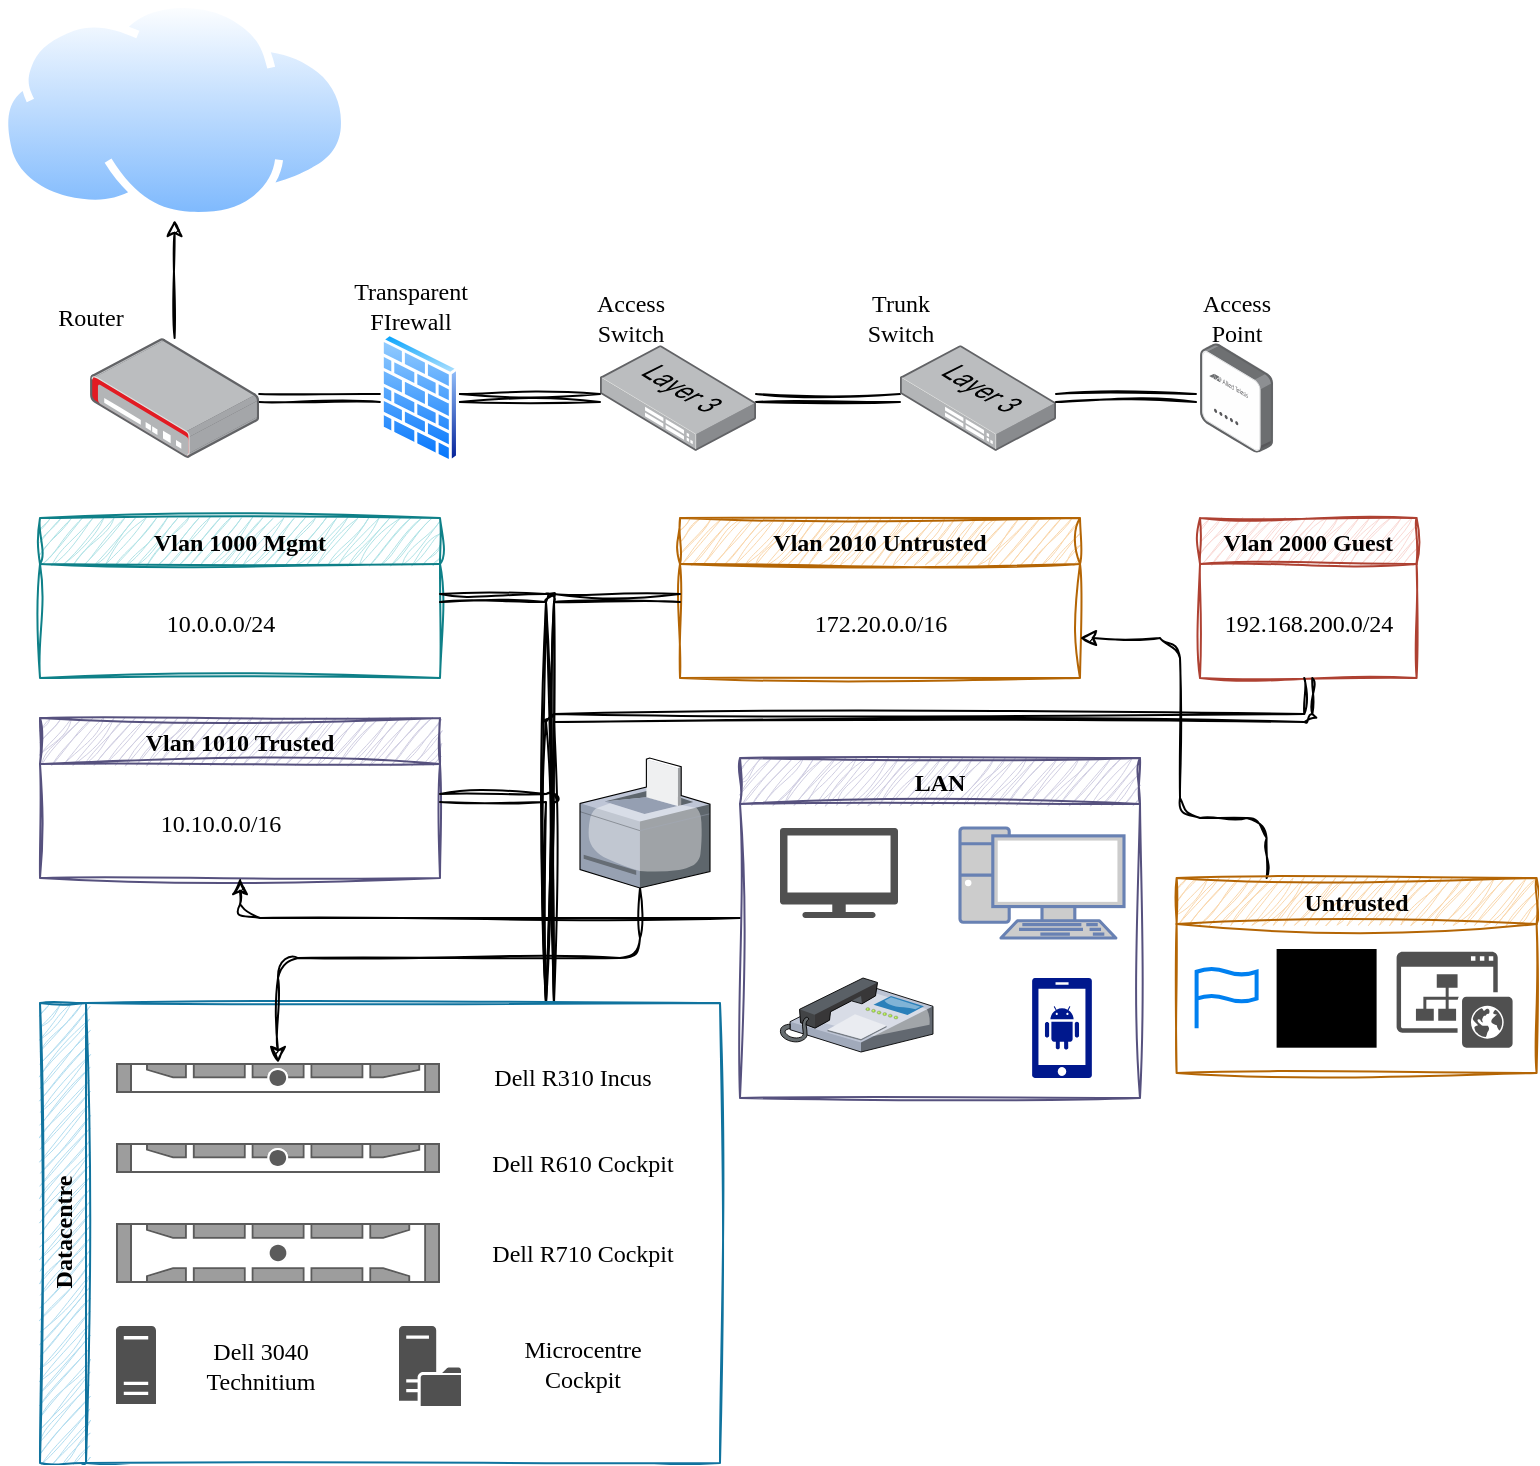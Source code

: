<mxfile version="25.0.3">
  <diagram name="Page-1" id="ADvmX23wc7LTFwuVOcmR">
    <mxGraphModel dx="1188" dy="619" grid="1" gridSize="10" guides="1" tooltips="1" connect="1" arrows="1" fold="1" page="1" pageScale="1" pageWidth="827" pageHeight="1169" math="0" shadow="0">
      <root>
        <mxCell id="0" />
        <mxCell id="1" parent="0" />
        <mxCell id="qXsICdhWXg5G4tMMJYqc-31" style="edgeStyle=orthogonalEdgeStyle;rounded=0;orthogonalLoop=1;jettySize=auto;html=1;shape=link;sketch=1;curveFitting=1;jiggle=2;fontFamily=Comic Sans MS;" edge="1" parent="1" source="qXsICdhWXg5G4tMMJYqc-19" target="qXsICdhWXg5G4tMMJYqc-27">
          <mxGeometry relative="1" as="geometry" />
        </mxCell>
        <mxCell id="qXsICdhWXg5G4tMMJYqc-19" value="" style="image;points=[];aspect=fixed;html=1;align=center;shadow=0;dashed=0;image=img/lib/allied_telesis/switch/Switch_24_port_L3_Alternative.svg;fontFamily=Comic Sans MS;" vertex="1" parent="1">
          <mxGeometry x="300" y="213.6" width="78" height="52.8" as="geometry" />
        </mxCell>
        <mxCell id="qXsICdhWXg5G4tMMJYqc-28" style="edgeStyle=orthogonalEdgeStyle;rounded=1;orthogonalLoop=1;jettySize=auto;html=1;sketch=1;curveFitting=1;jiggle=2;fontFamily=Comic Sans MS;curved=0;" edge="1" parent="1" source="qXsICdhWXg5G4tMMJYqc-20" target="qXsICdhWXg5G4tMMJYqc-24">
          <mxGeometry relative="1" as="geometry" />
        </mxCell>
        <mxCell id="qXsICdhWXg5G4tMMJYqc-29" style="edgeStyle=orthogonalEdgeStyle;rounded=0;orthogonalLoop=1;jettySize=auto;html=1;entryX=0;entryY=0.5;entryDx=0;entryDy=0;shape=link;sketch=1;curveFitting=1;jiggle=2;fontFamily=Comic Sans MS;" edge="1" parent="1" source="qXsICdhWXg5G4tMMJYqc-20" target="qXsICdhWXg5G4tMMJYqc-22">
          <mxGeometry relative="1" as="geometry" />
        </mxCell>
        <mxCell id="qXsICdhWXg5G4tMMJYqc-20" value="" style="image;points=[];aspect=fixed;html=1;align=center;shadow=0;dashed=0;image=img/lib/allied_telesis/security/Router_VPN.svg;fontFamily=Comic Sans MS;" vertex="1" parent="1">
          <mxGeometry x="45.02" y="210" width="84.55" height="60" as="geometry" />
        </mxCell>
        <mxCell id="qXsICdhWXg5G4tMMJYqc-30" style="edgeStyle=orthogonalEdgeStyle;rounded=0;orthogonalLoop=1;jettySize=auto;html=1;shape=link;sketch=1;curveFitting=1;jiggle=2;fontFamily=Comic Sans MS;" edge="1" parent="1" source="qXsICdhWXg5G4tMMJYqc-22" target="qXsICdhWXg5G4tMMJYqc-19">
          <mxGeometry relative="1" as="geometry" />
        </mxCell>
        <mxCell id="qXsICdhWXg5G4tMMJYqc-22" value="" style="image;aspect=fixed;perimeter=ellipsePerimeter;html=1;align=center;shadow=0;dashed=0;spacingTop=3;image=img/lib/active_directory/firewall.svg;fontFamily=Comic Sans MS;" vertex="1" parent="1">
          <mxGeometry x="190" y="207.4" width="39.77" height="65.2" as="geometry" />
        </mxCell>
        <mxCell id="qXsICdhWXg5G4tMMJYqc-23" value="" style="image;points=[];aspect=fixed;html=1;align=center;shadow=0;dashed=0;image=img/lib/allied_telesis/wireless/Access_Point_Indoor.svg;fontFamily=Comic Sans MS;" vertex="1" parent="1">
          <mxGeometry x="600" y="212.7" width="36.6" height="54.6" as="geometry" />
        </mxCell>
        <mxCell id="qXsICdhWXg5G4tMMJYqc-24" value="" style="image;aspect=fixed;perimeter=ellipsePerimeter;html=1;align=center;shadow=0;dashed=0;spacingTop=3;image=img/lib/active_directory/internet_cloud.svg;fontFamily=Comic Sans MS;imageBackground=none;" vertex="1" parent="1">
          <mxGeometry y="41" width="174.6" height="110" as="geometry" />
        </mxCell>
        <mxCell id="qXsICdhWXg5G4tMMJYqc-27" value="" style="image;points=[];aspect=fixed;html=1;align=center;shadow=0;dashed=0;image=img/lib/allied_telesis/switch/Switch_24_port_L3_Alternative.svg;fontFamily=Comic Sans MS;" vertex="1" parent="1">
          <mxGeometry x="450" y="213.6" width="78" height="52.8" as="geometry" />
        </mxCell>
        <mxCell id="qXsICdhWXg5G4tMMJYqc-32" style="edgeStyle=orthogonalEdgeStyle;rounded=0;orthogonalLoop=1;jettySize=auto;html=1;entryX=-0.055;entryY=0.5;entryDx=0;entryDy=0;entryPerimeter=0;shape=link;sketch=1;curveFitting=1;jiggle=2;fontFamily=Comic Sans MS;" edge="1" parent="1" source="qXsICdhWXg5G4tMMJYqc-27" target="qXsICdhWXg5G4tMMJYqc-23">
          <mxGeometry relative="1" as="geometry" />
        </mxCell>
        <mxCell id="qXsICdhWXg5G4tMMJYqc-33" value="Transparent&lt;div&gt;FIrewall&lt;/div&gt;" style="text;html=1;align=center;verticalAlign=middle;resizable=0;points=[];autosize=1;strokeColor=none;fillColor=none;fontFamily=Comic Sans MS;" vertex="1" parent="1">
          <mxGeometry x="160" y="173.6" width="90" height="40" as="geometry" />
        </mxCell>
        <mxCell id="qXsICdhWXg5G4tMMJYqc-34" value="Router" style="text;html=1;align=center;verticalAlign=middle;resizable=0;points=[];autosize=1;strokeColor=none;fillColor=none;fontFamily=Comic Sans MS;" vertex="1" parent="1">
          <mxGeometry x="15" y="185" width="60" height="30" as="geometry" />
        </mxCell>
        <mxCell id="qXsICdhWXg5G4tMMJYqc-35" value="Access&lt;div&gt;Switch&lt;/div&gt;" style="text;html=1;align=center;verticalAlign=middle;resizable=0;points=[];autosize=1;strokeColor=none;fillColor=none;fontFamily=Comic Sans MS;" vertex="1" parent="1">
          <mxGeometry x="285" y="180" width="60" height="40" as="geometry" />
        </mxCell>
        <mxCell id="qXsICdhWXg5G4tMMJYqc-36" value="Access&lt;div&gt;Point&lt;/div&gt;" style="text;html=1;align=center;verticalAlign=middle;resizable=0;points=[];autosize=1;strokeColor=none;fillColor=none;fontFamily=Comic Sans MS;" vertex="1" parent="1">
          <mxGeometry x="588.3" y="180" width="60" height="40" as="geometry" />
        </mxCell>
        <mxCell id="qXsICdhWXg5G4tMMJYqc-37" value="Trunk&lt;br&gt;&lt;div&gt;Switch&lt;/div&gt;" style="text;html=1;align=center;verticalAlign=middle;resizable=0;points=[];autosize=1;strokeColor=none;fillColor=none;fontFamily=Comic Sans MS;" vertex="1" parent="1">
          <mxGeometry x="420" y="180" width="60" height="40" as="geometry" />
        </mxCell>
        <mxCell id="qXsICdhWXg5G4tMMJYqc-40" value="Vlan 1000 Mgmt" style="swimlane;startSize=23;fillColor=#b0e3e6;strokeColor=#0e8088;sketch=1;curveFitting=1;jiggle=2;fontFamily=Comic Sans MS;rounded=0;glass=0;" vertex="1" parent="1">
          <mxGeometry x="20" y="300" width="200" height="80" as="geometry" />
        </mxCell>
        <mxCell id="qXsICdhWXg5G4tMMJYqc-41" value="Vlan 1010 Trusted" style="swimlane;fillColor=#d0cee2;strokeColor=#56517e;sketch=1;curveFitting=1;jiggle=2;fontFamily=Comic Sans MS;rounded=0;glass=0;" vertex="1" parent="1">
          <mxGeometry x="20" y="400" width="200" height="80" as="geometry" />
        </mxCell>
        <mxCell id="qXsICdhWXg5G4tMMJYqc-97" value="10.10.0.0/16" style="text;html=1;align=center;verticalAlign=middle;resizable=0;points=[];autosize=1;strokeColor=none;fillColor=none;fontFamily=Comic Sans MS;" vertex="1" parent="qXsICdhWXg5G4tMMJYqc-41">
          <mxGeometry x="45" y="38" width="90" height="30" as="geometry" />
        </mxCell>
        <mxCell id="qXsICdhWXg5G4tMMJYqc-42" value="Vlan 2000 Guest" style="swimlane;startSize=23;fillColor=#fad9d5;strokeColor=#ae4132;sketch=1;curveFitting=1;jiggle=2;fontFamily=Comic Sans MS;rounded=0;glass=0;" vertex="1" parent="1">
          <mxGeometry x="600" y="300" width="108.3" height="80" as="geometry" />
        </mxCell>
        <mxCell id="qXsICdhWXg5G4tMMJYqc-100" value="192.168.200.0/24" style="text;html=1;align=center;verticalAlign=middle;resizable=0;points=[];autosize=1;strokeColor=none;fillColor=none;fontFamily=Comic Sans MS;" vertex="1" parent="qXsICdhWXg5G4tMMJYqc-42">
          <mxGeometry x="-5.85" y="38" width="120" height="30" as="geometry" />
        </mxCell>
        <mxCell id="qXsICdhWXg5G4tMMJYqc-43" value="Vlan 2010 Untrusted" style="swimlane;fillColor=#fad7ac;strokeColor=#b46504;sketch=1;curveFitting=1;jiggle=2;fontFamily=Comic Sans MS;rounded=0;glass=0;" vertex="1" parent="1">
          <mxGeometry x="340" y="300" width="200" height="80" as="geometry" />
        </mxCell>
        <mxCell id="qXsICdhWXg5G4tMMJYqc-63" style="edgeStyle=orthogonalEdgeStyle;rounded=1;orthogonalLoop=1;jettySize=auto;html=1;exitX=0.75;exitY=0;exitDx=0;exitDy=0;entryX=1;entryY=0.5;entryDx=0;entryDy=0;shape=link;sketch=1;curveFitting=1;jiggle=2;fontFamily=Comic Sans MS;" edge="1" parent="1" source="qXsICdhWXg5G4tMMJYqc-45" target="qXsICdhWXg5G4tMMJYqc-40">
          <mxGeometry relative="1" as="geometry" />
        </mxCell>
        <mxCell id="qXsICdhWXg5G4tMMJYqc-64" style="edgeStyle=orthogonalEdgeStyle;rounded=1;orthogonalLoop=1;jettySize=auto;html=1;exitX=0.75;exitY=0;exitDx=0;exitDy=0;entryX=1;entryY=0.5;entryDx=0;entryDy=0;shape=link;sketch=1;curveFitting=1;jiggle=2;fontFamily=Comic Sans MS;" edge="1" parent="1" source="qXsICdhWXg5G4tMMJYqc-45" target="qXsICdhWXg5G4tMMJYqc-41">
          <mxGeometry relative="1" as="geometry" />
        </mxCell>
        <mxCell id="qXsICdhWXg5G4tMMJYqc-65" style="edgeStyle=orthogonalEdgeStyle;rounded=1;orthogonalLoop=1;jettySize=auto;html=1;exitX=0.75;exitY=0;exitDx=0;exitDy=0;entryX=0;entryY=0.5;entryDx=0;entryDy=0;shape=link;sketch=1;curveFitting=1;jiggle=2;fontFamily=Comic Sans MS;" edge="1" parent="1" source="qXsICdhWXg5G4tMMJYqc-45" target="qXsICdhWXg5G4tMMJYqc-43">
          <mxGeometry relative="1" as="geometry" />
        </mxCell>
        <mxCell id="qXsICdhWXg5G4tMMJYqc-66" style="edgeStyle=orthogonalEdgeStyle;rounded=1;orthogonalLoop=1;jettySize=auto;html=1;exitX=0.75;exitY=0;exitDx=0;exitDy=0;entryX=0.5;entryY=1;entryDx=0;entryDy=0;shape=link;sketch=1;curveFitting=1;jiggle=2;fontFamily=Comic Sans MS;" edge="1" parent="1" source="qXsICdhWXg5G4tMMJYqc-45" target="qXsICdhWXg5G4tMMJYqc-42">
          <mxGeometry relative="1" as="geometry">
            <Array as="points">
              <mxPoint x="275" y="400" />
              <mxPoint x="654" y="400" />
            </Array>
          </mxGeometry>
        </mxCell>
        <mxCell id="qXsICdhWXg5G4tMMJYqc-45" value="Datacentre" style="swimlane;horizontal=0;whiteSpace=wrap;html=1;movable=1;resizable=1;rotatable=1;deletable=1;editable=1;locked=0;connectable=1;fillColor=#b1ddf0;strokeColor=#10739e;fontFamily=Comic Sans MS;rounded=0;sketch=1;curveFitting=1;jiggle=2;glass=0;" vertex="1" parent="1">
          <mxGeometry x="20" y="542.5" width="340" height="230" as="geometry">
            <mxRectangle x="30" y="620" width="40" height="90" as="alternateBounds" />
          </mxGeometry>
        </mxCell>
        <mxCell id="qXsICdhWXg5G4tMMJYqc-44" value="" style="html=1;labelPosition=right;align=left;spacingLeft=15;shadow=0;dashed=0;outlineConnect=0;shape=mxgraph.rack.dell.dell_poweredge_1u;fillColor=none;strokeColor=none;fillStyle=solid;gradientColor=none;movable=1;resizable=1;rotatable=1;deletable=1;editable=1;locked=0;connectable=1;fontFamily=Comic Sans MS;" vertex="1" parent="qXsICdhWXg5G4tMMJYqc-45">
          <mxGeometry x="38" y="30" width="162" height="15" as="geometry" />
        </mxCell>
        <mxCell id="qXsICdhWXg5G4tMMJYqc-46" value="" style="html=1;labelPosition=right;align=left;spacingLeft=15;shadow=0;dashed=0;outlineConnect=0;shape=mxgraph.rack.dell.dell_poweredge_1u;fillColor=none;strokeColor=none;fillStyle=solid;gradientColor=none;movable=1;resizable=1;rotatable=1;deletable=1;editable=1;locked=0;connectable=1;fontFamily=Comic Sans MS;" vertex="1" parent="qXsICdhWXg5G4tMMJYqc-45">
          <mxGeometry x="38" y="70" width="162" height="15" as="geometry" />
        </mxCell>
        <mxCell id="qXsICdhWXg5G4tMMJYqc-47" value="" style="strokeColor=none;html=1;labelPosition=right;align=left;spacingLeft=15;shadow=0;dashed=0;outlineConnect=0;shape=mxgraph.rack.dell.dell_poweredge_2u;gradientColor=none;fillColor=none;movable=1;resizable=1;rotatable=1;deletable=1;editable=1;locked=0;connectable=1;fontFamily=Comic Sans MS;" vertex="1" parent="qXsICdhWXg5G4tMMJYqc-45">
          <mxGeometry x="38" y="110" width="162" height="30" as="geometry" />
        </mxCell>
        <mxCell id="qXsICdhWXg5G4tMMJYqc-53" value="" style="sketch=0;pointerEvents=1;shadow=0;dashed=0;html=1;strokeColor=none;fillColor=#505050;labelPosition=center;verticalLabelPosition=bottom;verticalAlign=top;outlineConnect=0;align=center;shape=mxgraph.office.servers.server_generic;movable=1;resizable=1;rotatable=1;deletable=1;editable=1;locked=0;connectable=1;fontFamily=Comic Sans MS;" vertex="1" parent="qXsICdhWXg5G4tMMJYqc-45">
          <mxGeometry x="38" y="161.5" width="20" height="39" as="geometry" />
        </mxCell>
        <mxCell id="qXsICdhWXg5G4tMMJYqc-54" value="" style="sketch=0;pointerEvents=1;shadow=0;dashed=0;html=1;strokeColor=none;fillColor=#505050;labelPosition=center;verticalLabelPosition=bottom;verticalAlign=top;outlineConnect=0;align=center;shape=mxgraph.office.servers.file_server;movable=1;resizable=1;rotatable=1;deletable=1;editable=1;locked=0;connectable=1;fontFamily=Comic Sans MS;" vertex="1" parent="qXsICdhWXg5G4tMMJYqc-45">
          <mxGeometry x="179.5" y="161.5" width="31" height="40" as="geometry" />
        </mxCell>
        <mxCell id="qXsICdhWXg5G4tMMJYqc-57" value="Dell R310 Incus" style="text;html=1;align=center;verticalAlign=middle;resizable=1;points=[];autosize=1;strokeColor=none;fillColor=none;movable=1;rotatable=1;deletable=1;editable=1;locked=0;connectable=1;fontFamily=Comic Sans MS;" vertex="1" parent="qXsICdhWXg5G4tMMJYqc-45">
          <mxGeometry x="210.5" y="22.5" width="110" height="30" as="geometry" />
        </mxCell>
        <mxCell id="qXsICdhWXg5G4tMMJYqc-58" value="Dell R610 Cockpit" style="text;html=1;align=center;verticalAlign=middle;resizable=1;points=[];autosize=1;strokeColor=none;fillColor=none;movable=1;rotatable=1;deletable=1;editable=1;locked=0;connectable=1;fontFamily=Comic Sans MS;" vertex="1" parent="qXsICdhWXg5G4tMMJYqc-45">
          <mxGeometry x="210.5" y="65" width="120" height="30" as="geometry" />
        </mxCell>
        <mxCell id="qXsICdhWXg5G4tMMJYqc-59" value="Dell R710 Cockpit" style="text;html=1;align=center;verticalAlign=middle;resizable=1;points=[];autosize=1;strokeColor=none;fillColor=none;movable=1;rotatable=1;deletable=1;editable=1;locked=0;connectable=1;fontFamily=Comic Sans MS;" vertex="1" parent="qXsICdhWXg5G4tMMJYqc-45">
          <mxGeometry x="210.5" y="110" width="120" height="30" as="geometry" />
        </mxCell>
        <mxCell id="qXsICdhWXg5G4tMMJYqc-61" value="Dell 3040&lt;div&gt;Technitium&lt;/div&gt;" style="text;html=1;align=center;verticalAlign=middle;resizable=1;points=[];autosize=1;strokeColor=none;fillColor=none;movable=1;rotatable=1;deletable=1;editable=1;locked=0;connectable=1;fontFamily=Comic Sans MS;" vertex="1" parent="qXsICdhWXg5G4tMMJYqc-45">
          <mxGeometry x="65" y="161.5" width="90" height="40" as="geometry" />
        </mxCell>
        <mxCell id="qXsICdhWXg5G4tMMJYqc-62" value="Microcentre&lt;div&gt;Cockpit&lt;/div&gt;" style="text;html=1;align=center;verticalAlign=middle;resizable=1;points=[];autosize=1;strokeColor=none;fillColor=none;movable=1;rotatable=1;deletable=1;editable=1;locked=0;connectable=1;fontFamily=Comic Sans MS;" vertex="1" parent="qXsICdhWXg5G4tMMJYqc-45">
          <mxGeometry x="225.5" y="160.5" width="90" height="40" as="geometry" />
        </mxCell>
        <mxCell id="qXsICdhWXg5G4tMMJYqc-70" style="edgeStyle=orthogonalEdgeStyle;rounded=1;orthogonalLoop=1;jettySize=auto;html=1;sketch=1;curveFitting=1;jiggle=2;fontFamily=Comic Sans MS;curved=0;" edge="1" parent="1" source="qXsICdhWXg5G4tMMJYqc-67" target="qXsICdhWXg5G4tMMJYqc-44">
          <mxGeometry relative="1" as="geometry">
            <Array as="points">
              <mxPoint x="320" y="520" />
              <mxPoint x="139" y="520" />
            </Array>
          </mxGeometry>
        </mxCell>
        <mxCell id="qXsICdhWXg5G4tMMJYqc-67" value="" style="verticalLabelPosition=bottom;sketch=0;aspect=fixed;html=1;verticalAlign=top;strokeColor=none;align=center;outlineConnect=0;shape=mxgraph.citrix.printer;fontFamily=Comic Sans MS;" vertex="1" parent="1">
          <mxGeometry x="290" y="420" width="65" height="65" as="geometry" />
        </mxCell>
        <mxCell id="qXsICdhWXg5G4tMMJYqc-74" style="edgeStyle=orthogonalEdgeStyle;rounded=1;orthogonalLoop=1;jettySize=auto;html=1;entryX=0.5;entryY=1;entryDx=0;entryDy=0;sketch=1;curveFitting=1;jiggle=2;fontFamily=Comic Sans MS;curved=0;" edge="1" parent="1" source="qXsICdhWXg5G4tMMJYqc-72" target="qXsICdhWXg5G4tMMJYqc-41">
          <mxGeometry relative="1" as="geometry">
            <Array as="points">
              <mxPoint x="120" y="500" />
            </Array>
          </mxGeometry>
        </mxCell>
        <mxCell id="qXsICdhWXg5G4tMMJYqc-72" value="LAN" style="swimlane;fillColor=#d0cee2;strokeColor=#56517e;sketch=1;curveFitting=1;jiggle=2;fontFamily=Comic Sans MS;rounded=0;glass=0;" vertex="1" parent="1">
          <mxGeometry x="370" y="420" width="200" height="170" as="geometry" />
        </mxCell>
        <mxCell id="qXsICdhWXg5G4tMMJYqc-73" value="" style="sketch=0;pointerEvents=1;shadow=0;dashed=0;html=1;strokeColor=none;fillColor=#505050;labelPosition=center;verticalLabelPosition=bottom;verticalAlign=top;outlineConnect=0;align=center;shape=mxgraph.office.devices.tv;fontFamily=Comic Sans MS;" vertex="1" parent="qXsICdhWXg5G4tMMJYqc-72">
          <mxGeometry x="20" y="35" width="59" height="45" as="geometry" />
        </mxCell>
        <mxCell id="qXsICdhWXg5G4tMMJYqc-76" value="" style="verticalLabelPosition=bottom;sketch=0;aspect=fixed;html=1;verticalAlign=top;strokeColor=none;align=center;outlineConnect=0;shape=mxgraph.citrix.ip_phone;fontFamily=Comic Sans MS;" vertex="1" parent="qXsICdhWXg5G4tMMJYqc-72">
          <mxGeometry x="20" y="110" width="76.5" height="37" as="geometry" />
        </mxCell>
        <mxCell id="qXsICdhWXg5G4tMMJYqc-78" value="" style="fontColor=#0066CC;verticalAlign=top;verticalLabelPosition=bottom;labelPosition=center;align=center;html=1;outlineConnect=0;fillColor=#CCCCCC;strokeColor=#6881B3;gradientColor=none;gradientDirection=north;strokeWidth=2;shape=mxgraph.networks.pc;fontFamily=Comic Sans MS;" vertex="1" parent="qXsICdhWXg5G4tMMJYqc-72">
          <mxGeometry x="110" y="35" width="82" height="55" as="geometry" />
        </mxCell>
        <mxCell id="qXsICdhWXg5G4tMMJYqc-81" value="" style="sketch=0;aspect=fixed;pointerEvents=1;shadow=0;dashed=0;html=1;strokeColor=none;labelPosition=center;verticalLabelPosition=bottom;verticalAlign=top;align=center;fillColor=#00188D;shape=mxgraph.mscae.enterprise.android_phone;fontFamily=Comic Sans MS;" vertex="1" parent="qXsICdhWXg5G4tMMJYqc-72">
          <mxGeometry x="146" y="110" width="30" height="50" as="geometry" />
        </mxCell>
        <mxCell id="qXsICdhWXg5G4tMMJYqc-89" style="edgeStyle=orthogonalEdgeStyle;rounded=1;orthogonalLoop=1;jettySize=auto;html=1;entryX=1;entryY=0.75;entryDx=0;entryDy=0;sketch=1;curveFitting=1;jiggle=2;fontFamily=Comic Sans MS;exitX=0.25;exitY=0;exitDx=0;exitDy=0;shadow=0;curved=0;" edge="1" parent="1" source="qXsICdhWXg5G4tMMJYqc-87" target="qXsICdhWXg5G4tMMJYqc-43">
          <mxGeometry relative="1" as="geometry">
            <Array as="points">
              <mxPoint x="633" y="450" />
              <mxPoint x="590" y="450" />
              <mxPoint x="590" y="360" />
            </Array>
          </mxGeometry>
        </mxCell>
        <mxCell id="qXsICdhWXg5G4tMMJYqc-87" value="Untrusted" style="swimlane;fillColor=#fad7ac;strokeColor=#b46504;sketch=1;curveFitting=1;jiggle=2;fontFamily=Comic Sans MS;rounded=0;glass=0;" vertex="1" parent="1">
          <mxGeometry x="588.3" y="480" width="180" height="97.5" as="geometry" />
        </mxCell>
        <mxCell id="qXsICdhWXg5G4tMMJYqc-90" value="" style="html=1;verticalLabelPosition=bottom;align=center;labelBackgroundColor=#ffffff;verticalAlign=top;strokeWidth=2;strokeColor=#0080F0;shadow=0;dashed=0;shape=mxgraph.ios7.icons.flag;fontFamily=Comic Sans MS;" vertex="1" parent="qXsICdhWXg5G4tMMJYqc-87">
          <mxGeometry x="10" y="45.17" width="30" height="30" as="geometry" />
        </mxCell>
        <mxCell id="qXsICdhWXg5G4tMMJYqc-91" value="" style="sketch=0;verticalLabelPosition=bottom;sketch=0;aspect=fixed;html=1;verticalAlign=top;strokeColor=none;fillColor=#000000;align=center;outlineConnect=0;pointerEvents=1;shape=mxgraph.citrix2.windows_app;fontFamily=Comic Sans MS;" vertex="1" parent="qXsICdhWXg5G4tMMJYqc-87">
          <mxGeometry x="50" y="35.5" width="50" height="49.345" as="geometry" />
        </mxCell>
        <mxCell id="qXsICdhWXg5G4tMMJYqc-94" value="" style="sketch=0;pointerEvents=1;shadow=0;dashed=0;html=1;strokeColor=none;fillColor=#505050;labelPosition=center;verticalLabelPosition=bottom;verticalAlign=top;outlineConnect=0;align=center;shape=mxgraph.office.sites.website_public;fontFamily=Comic Sans MS;" vertex="1" parent="qXsICdhWXg5G4tMMJYqc-87">
          <mxGeometry x="110" y="36.84" width="58" height="48" as="geometry" />
        </mxCell>
        <mxCell id="qXsICdhWXg5G4tMMJYqc-96" value="10.0.0.0/24" style="text;html=1;align=center;verticalAlign=middle;resizable=0;points=[];autosize=1;strokeColor=none;fillColor=none;fontFamily=Comic Sans MS;" vertex="1" parent="1">
          <mxGeometry x="65" y="338" width="90" height="30" as="geometry" />
        </mxCell>
        <mxCell id="qXsICdhWXg5G4tMMJYqc-99" value="172.20.0.0/16" style="text;html=1;align=center;verticalAlign=middle;resizable=0;points=[];autosize=1;strokeColor=none;fillColor=none;fontFamily=Comic Sans MS;" vertex="1" parent="1">
          <mxGeometry x="390" y="338" width="100" height="30" as="geometry" />
        </mxCell>
      </root>
    </mxGraphModel>
  </diagram>
</mxfile>
